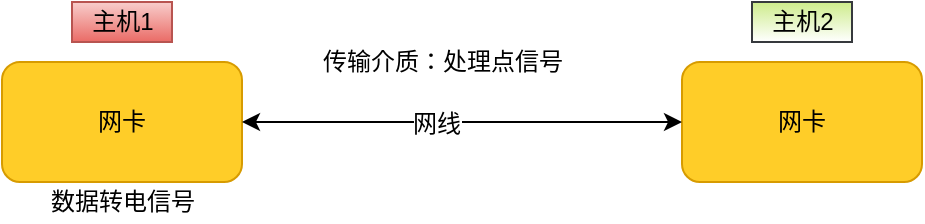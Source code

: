 <mxfile>
    <diagram id="c904Yozk7JXvlbW6qJf5" name="第 1 页">
        <mxGraphModel dx="643" dy="593" grid="1" gridSize="10" guides="1" tooltips="1" connect="1" arrows="1" fold="1" page="1" pageScale="1" pageWidth="1600" pageHeight="900" background="none" math="0" shadow="0">
            <root>
                <mxCell id="0"/>
                <mxCell id="1" parent="0"/>
                <mxCell id="2" value="网卡" style="rounded=1;whiteSpace=wrap;html=1;fillColor=#ffcd28;strokeColor=#d79b00;gradientColor=none;sketch=0;glass=0;shadow=0;" vertex="1" parent="1">
                    <mxGeometry x="70" y="160" width="120" height="60" as="geometry"/>
                </mxCell>
                <mxCell id="3" value="网卡" style="rounded=1;whiteSpace=wrap;html=1;fillColor=#ffcd28;strokeColor=#d79b00;gradientColor=none;sketch=0;glass=0;shadow=0;" vertex="1" parent="1">
                    <mxGeometry x="410" y="160" width="120" height="60" as="geometry"/>
                </mxCell>
                <mxCell id="4" value="" style="endArrow=classic;startArrow=classic;html=1;fontFamily=Helvetica;fontSize=12;fontColor=default;entryX=0;entryY=0.5;entryDx=0;entryDy=0;exitX=1;exitY=0.5;exitDx=0;exitDy=0;" edge="1" parent="1" source="2" target="3">
                    <mxGeometry width="50" height="50" relative="1" as="geometry">
                        <mxPoint x="260" y="220" as="sourcePoint"/>
                        <mxPoint x="310" y="170" as="targetPoint"/>
                    </mxGeometry>
                </mxCell>
                <mxCell id="5" value="网线" style="edgeLabel;html=1;align=center;verticalAlign=middle;resizable=0;points=[];fontSize=12;fontFamily=Helvetica;fontColor=default;" vertex="1" connectable="0" parent="4">
                    <mxGeometry x="-0.124" y="-1" relative="1" as="geometry">
                        <mxPoint as="offset"/>
                    </mxGeometry>
                </mxCell>
                <mxCell id="9" value="主机1" style="text;html=1;align=center;verticalAlign=middle;resizable=0;points=[];autosize=1;strokeColor=#b85450;fillColor=#f8cecc;fontSize=12;fontFamily=Helvetica;gradientColor=#ea6b66;" vertex="1" parent="1">
                    <mxGeometry x="105" y="130" width="50" height="20" as="geometry"/>
                </mxCell>
                <mxCell id="10" value="主机2" style="text;html=1;align=center;verticalAlign=middle;resizable=0;points=[];autosize=1;strokeColor=#36393d;fillColor=#cdeb8b;fontSize=12;fontFamily=Helvetica;gradientColor=#ffffff;" vertex="1" parent="1">
                    <mxGeometry x="445" y="130" width="50" height="20" as="geometry"/>
                </mxCell>
                <mxCell id="11" value="传输介质：处理点信号" style="text;html=1;align=center;verticalAlign=middle;resizable=0;points=[];autosize=1;strokeColor=none;fillColor=none;fontSize=12;fontFamily=Helvetica;fontColor=default;" vertex="1" parent="1">
                    <mxGeometry x="220" y="150" width="140" height="20" as="geometry"/>
                </mxCell>
                <mxCell id="13" value="&lt;span&gt;数据转电信号&lt;/span&gt;" style="text;html=1;align=center;verticalAlign=middle;resizable=0;points=[];autosize=1;strokeColor=none;fillColor=none;fontSize=12;fontFamily=Helvetica;fontColor=default;" vertex="1" parent="1">
                    <mxGeometry x="85" y="220" width="90" height="20" as="geometry"/>
                </mxCell>
            </root>
        </mxGraphModel>
    </diagram>
</mxfile>